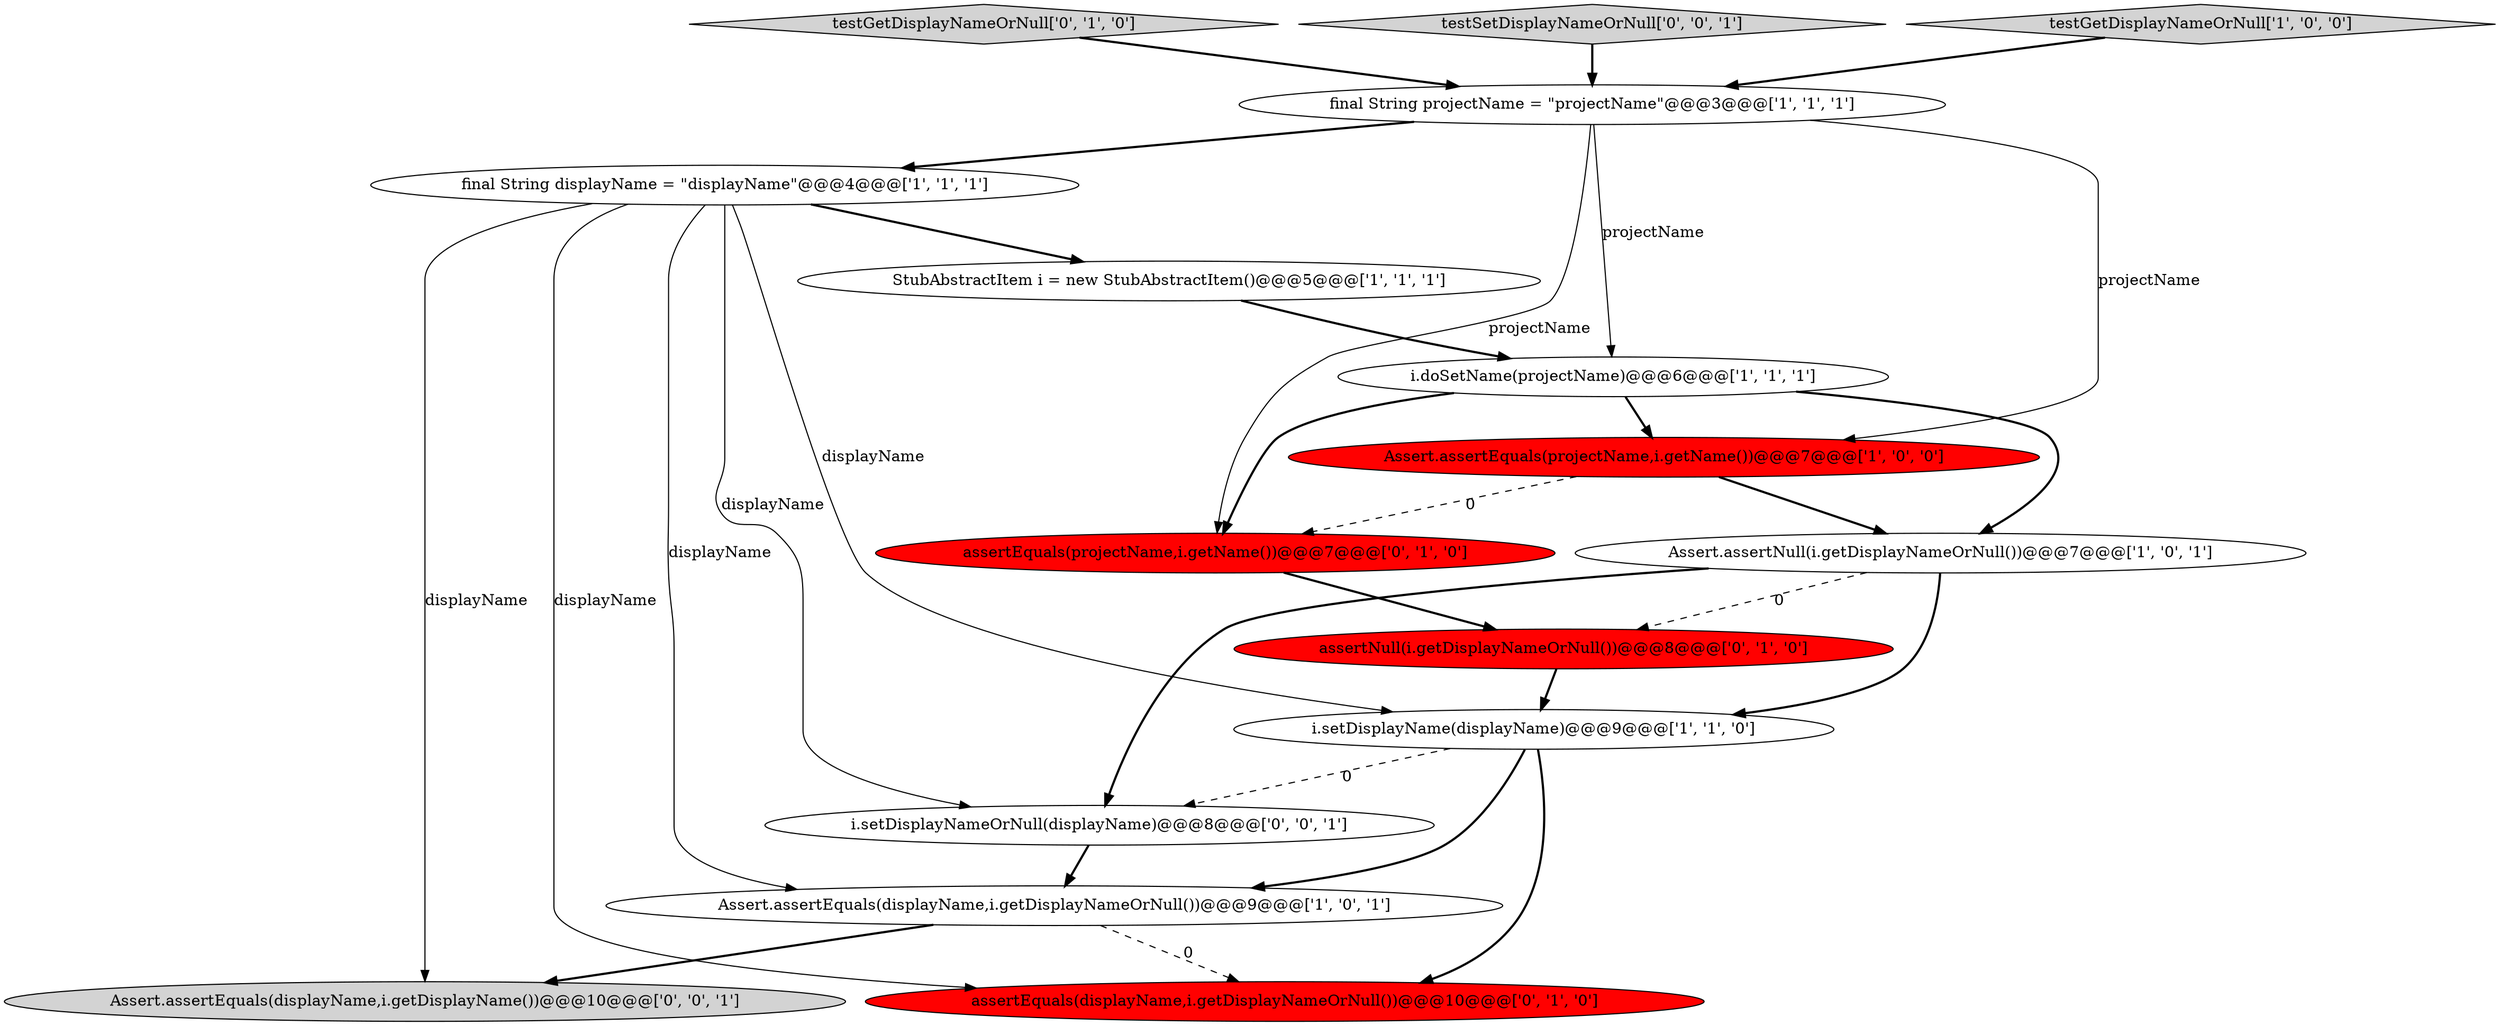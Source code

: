 digraph {
1 [style = filled, label = "Assert.assertEquals(displayName,i.getDisplayNameOrNull())@@@9@@@['1', '0', '1']", fillcolor = white, shape = ellipse image = "AAA0AAABBB1BBB"];
14 [style = filled, label = "Assert.assertEquals(displayName,i.getDisplayName())@@@10@@@['0', '0', '1']", fillcolor = lightgray, shape = ellipse image = "AAA0AAABBB3BBB"];
5 [style = filled, label = "final String displayName = \"displayName\"@@@4@@@['1', '1', '1']", fillcolor = white, shape = ellipse image = "AAA0AAABBB1BBB"];
6 [style = filled, label = "i.doSetName(projectName)@@@6@@@['1', '1', '1']", fillcolor = white, shape = ellipse image = "AAA0AAABBB1BBB"];
8 [style = filled, label = "StubAbstractItem i = new StubAbstractItem()@@@5@@@['1', '1', '1']", fillcolor = white, shape = ellipse image = "AAA0AAABBB1BBB"];
10 [style = filled, label = "assertEquals(projectName,i.getName())@@@7@@@['0', '1', '0']", fillcolor = red, shape = ellipse image = "AAA1AAABBB2BBB"];
3 [style = filled, label = "final String projectName = \"projectName\"@@@3@@@['1', '1', '1']", fillcolor = white, shape = ellipse image = "AAA0AAABBB1BBB"];
9 [style = filled, label = "testGetDisplayNameOrNull['0', '1', '0']", fillcolor = lightgray, shape = diamond image = "AAA0AAABBB2BBB"];
12 [style = filled, label = "assertEquals(displayName,i.getDisplayNameOrNull())@@@10@@@['0', '1', '0']", fillcolor = red, shape = ellipse image = "AAA1AAABBB2BBB"];
4 [style = filled, label = "Assert.assertNull(i.getDisplayNameOrNull())@@@7@@@['1', '0', '1']", fillcolor = white, shape = ellipse image = "AAA0AAABBB1BBB"];
11 [style = filled, label = "assertNull(i.getDisplayNameOrNull())@@@8@@@['0', '1', '0']", fillcolor = red, shape = ellipse image = "AAA1AAABBB2BBB"];
0 [style = filled, label = "i.setDisplayName(displayName)@@@9@@@['1', '1', '0']", fillcolor = white, shape = ellipse image = "AAA0AAABBB1BBB"];
13 [style = filled, label = "testSetDisplayNameOrNull['0', '0', '1']", fillcolor = lightgray, shape = diamond image = "AAA0AAABBB3BBB"];
7 [style = filled, label = "Assert.assertEquals(projectName,i.getName())@@@7@@@['1', '0', '0']", fillcolor = red, shape = ellipse image = "AAA1AAABBB1BBB"];
15 [style = filled, label = "i.setDisplayNameOrNull(displayName)@@@8@@@['0', '0', '1']", fillcolor = white, shape = ellipse image = "AAA0AAABBB3BBB"];
2 [style = filled, label = "testGetDisplayNameOrNull['1', '0', '0']", fillcolor = lightgray, shape = diamond image = "AAA0AAABBB1BBB"];
5->8 [style = bold, label=""];
5->0 [style = solid, label="displayName"];
5->14 [style = solid, label="displayName"];
0->12 [style = bold, label=""];
2->3 [style = bold, label=""];
4->15 [style = bold, label=""];
5->1 [style = solid, label="displayName"];
5->12 [style = solid, label="displayName"];
3->7 [style = solid, label="projectName"];
0->15 [style = dashed, label="0"];
8->6 [style = bold, label=""];
7->4 [style = bold, label=""];
4->0 [style = bold, label=""];
5->15 [style = solid, label="displayName"];
1->12 [style = dashed, label="0"];
6->4 [style = bold, label=""];
3->5 [style = bold, label=""];
11->0 [style = bold, label=""];
10->11 [style = bold, label=""];
13->3 [style = bold, label=""];
0->1 [style = bold, label=""];
6->10 [style = bold, label=""];
3->6 [style = solid, label="projectName"];
9->3 [style = bold, label=""];
7->10 [style = dashed, label="0"];
1->14 [style = bold, label=""];
3->10 [style = solid, label="projectName"];
4->11 [style = dashed, label="0"];
6->7 [style = bold, label=""];
15->1 [style = bold, label=""];
}
